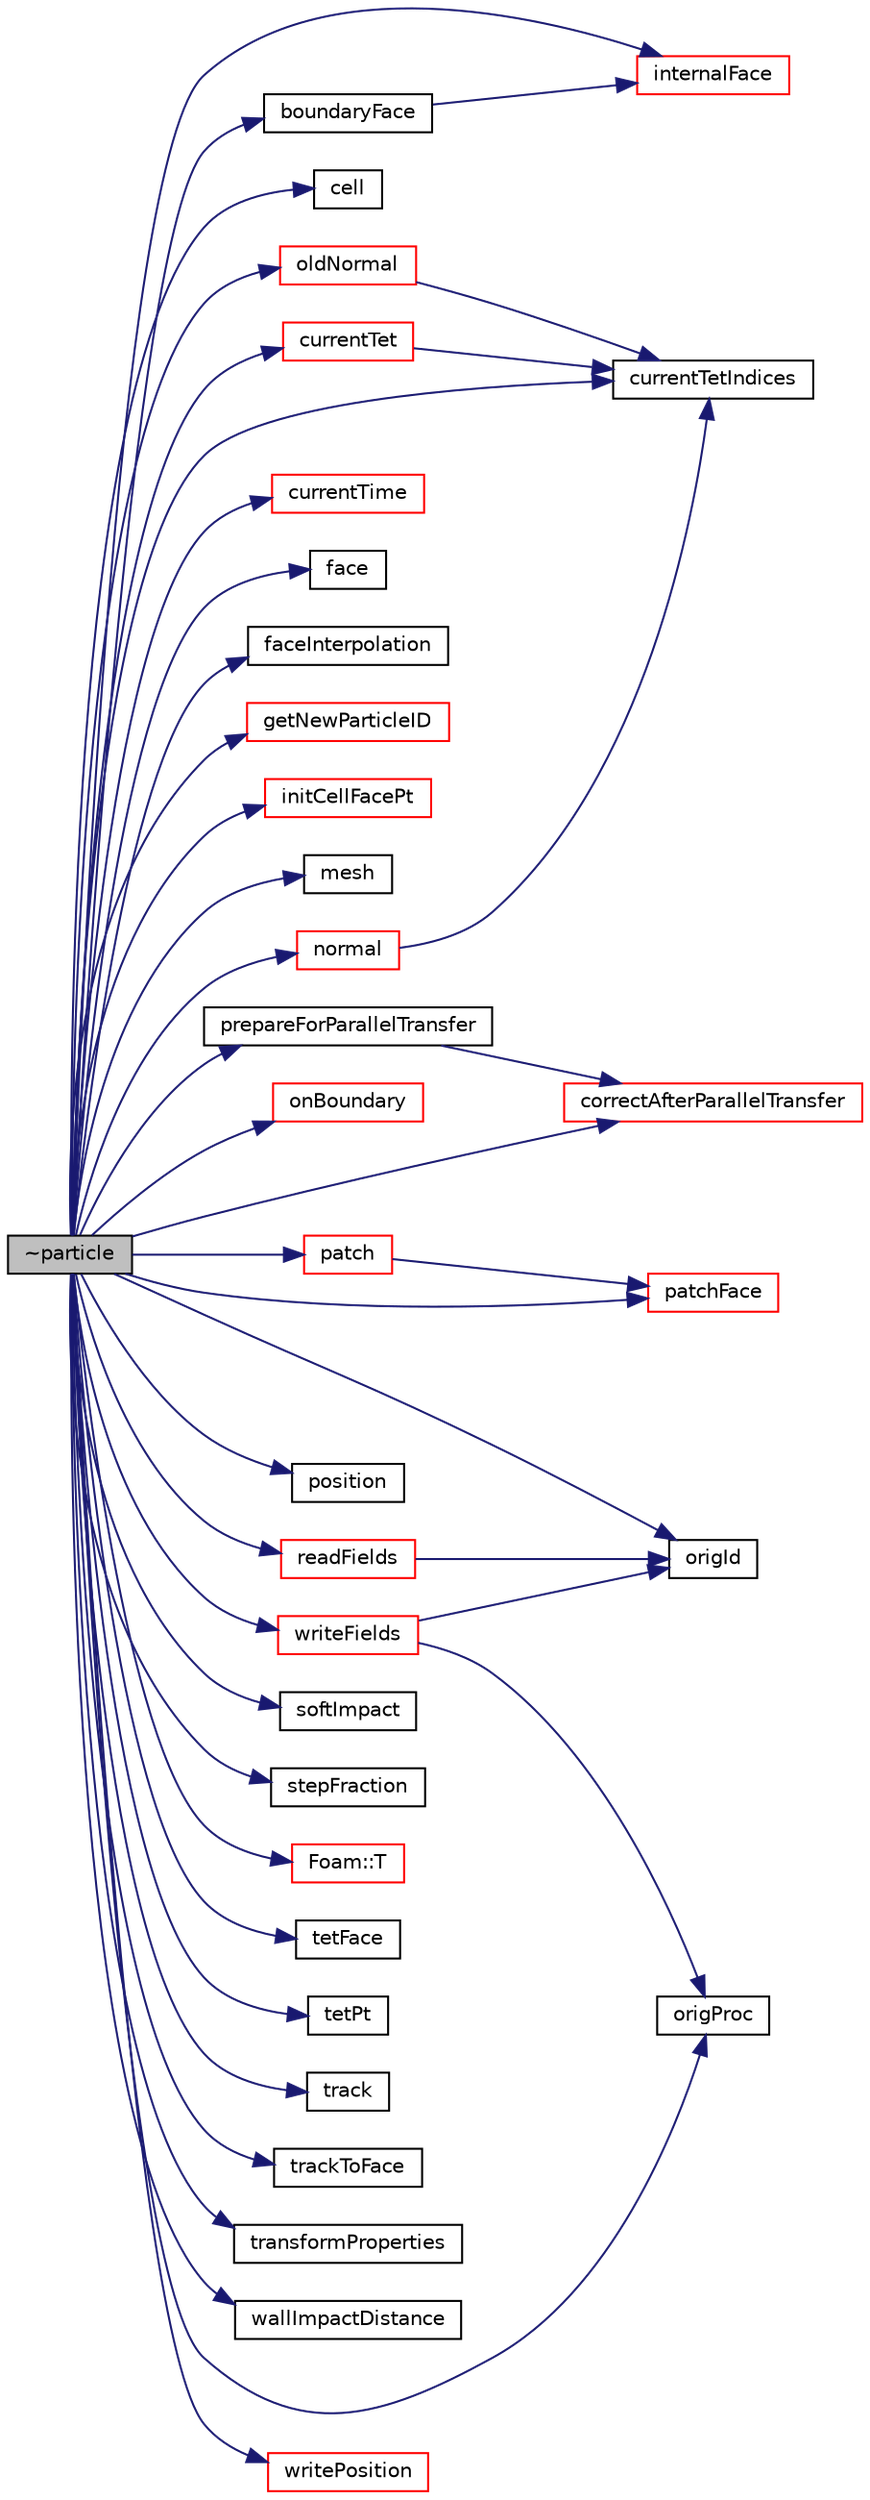 digraph "~particle"
{
  bgcolor="transparent";
  edge [fontname="Helvetica",fontsize="10",labelfontname="Helvetica",labelfontsize="10"];
  node [fontname="Helvetica",fontsize="10",shape=record];
  rankdir="LR";
  Node1 [label="~particle",height=0.2,width=0.4,color="black", fillcolor="grey75", style="filled", fontcolor="black"];
  Node1 -> Node2 [color="midnightblue",fontsize="10",style="solid",fontname="Helvetica"];
  Node2 [label="boundaryFace",height=0.2,width=0.4,color="black",URL="$a01813.html#a2980e4e981915f7546503e7989b75299",tooltip="Is this global face a boundary face? "];
  Node2 -> Node3 [color="midnightblue",fontsize="10",style="solid",fontname="Helvetica"];
  Node3 [label="internalFace",height=0.2,width=0.4,color="red",URL="$a01813.html#aa473e18c91bdf2aec87e06a7fa223e55",tooltip="Is this global face an internal face? "];
  Node1 -> Node4 [color="midnightblue",fontsize="10",style="solid",fontname="Helvetica"];
  Node4 [label="cell",height=0.2,width=0.4,color="black",URL="$a01813.html#a76af53d350b5d41cf5fce540cb6cd06a",tooltip="Return current cell particle is in. "];
  Node1 -> Node5 [color="midnightblue",fontsize="10",style="solid",fontname="Helvetica"];
  Node5 [label="correctAfterParallelTransfer",height=0.2,width=0.4,color="red",URL="$a01813.html#abf3eaa39fbf239fede9c5c4af58c851d",tooltip="Convert processor patch addressing to the global equivalents. "];
  Node1 -> Node6 [color="midnightblue",fontsize="10",style="solid",fontname="Helvetica"];
  Node6 [label="currentTet",height=0.2,width=0.4,color="red",URL="$a01813.html#abf255c0dee628f603584a5f29c157931",tooltip="Return the geometry of the current tet that the. "];
  Node6 -> Node7 [color="midnightblue",fontsize="10",style="solid",fontname="Helvetica"];
  Node7 [label="currentTetIndices",height=0.2,width=0.4,color="black",URL="$a01813.html#a07da1d86986a55bbe7aab9ca7386e5a8",tooltip="Return the indices of the current tet that the. "];
  Node1 -> Node7 [color="midnightblue",fontsize="10",style="solid",fontname="Helvetica"];
  Node1 -> Node8 [color="midnightblue",fontsize="10",style="solid",fontname="Helvetica"];
  Node8 [label="currentTime",height=0.2,width=0.4,color="red",URL="$a01813.html#a5de3377595847156564dedff07667edc",tooltip="Return the particle current time. "];
  Node1 -> Node9 [color="midnightblue",fontsize="10",style="solid",fontname="Helvetica"];
  Node9 [label="face",height=0.2,width=0.4,color="black",URL="$a01813.html#af57761ce2dadfb64ee4c1c62cd990d38",tooltip="Return current face particle is on otherwise -1. "];
  Node1 -> Node10 [color="midnightblue",fontsize="10",style="solid",fontname="Helvetica"];
  Node10 [label="faceInterpolation",height=0.2,width=0.4,color="black",URL="$a01813.html#a00509cb323bc0ca58eb6418fe950a187",tooltip="Return the index of the face to be used in the interpolation. "];
  Node1 -> Node11 [color="midnightblue",fontsize="10",style="solid",fontname="Helvetica"];
  Node11 [label="getNewParticleID",height=0.2,width=0.4,color="red",URL="$a01813.html#acbbf9470e1dfcc104334bdd639611422",tooltip="Get unique particle creation id. "];
  Node1 -> Node12 [color="midnightblue",fontsize="10",style="solid",fontname="Helvetica"];
  Node12 [label="initCellFacePt",height=0.2,width=0.4,color="red",URL="$a01813.html#aa756fad8be2d54822084afae771a1170",tooltip="Check the stored cell value (setting if necessary) and. "];
  Node1 -> Node3 [color="midnightblue",fontsize="10",style="solid",fontname="Helvetica"];
  Node1 -> Node13 [color="midnightblue",fontsize="10",style="solid",fontname="Helvetica"];
  Node13 [label="mesh",height=0.2,width=0.4,color="black",URL="$a01813.html#a98304ea88928a2446ad3fc8d8b94b8ed",tooltip="Return the mesh database. "];
  Node1 -> Node14 [color="midnightblue",fontsize="10",style="solid",fontname="Helvetica"];
  Node14 [label="normal",height=0.2,width=0.4,color="red",URL="$a01813.html#a963c106e06be61ecce2fde38b05b5989",tooltip="Return the normal of the tri on tetFacei_ for the. "];
  Node14 -> Node7 [color="midnightblue",fontsize="10",style="solid",fontname="Helvetica"];
  Node1 -> Node15 [color="midnightblue",fontsize="10",style="solid",fontname="Helvetica"];
  Node15 [label="oldNormal",height=0.2,width=0.4,color="red",URL="$a01813.html#ae41795b0561634f5984d70efef53ab30",tooltip="Return the normal of the tri on tetFacei_ for the. "];
  Node15 -> Node7 [color="midnightblue",fontsize="10",style="solid",fontname="Helvetica"];
  Node1 -> Node16 [color="midnightblue",fontsize="10",style="solid",fontname="Helvetica"];
  Node16 [label="onBoundary",height=0.2,width=0.4,color="red",URL="$a01813.html#a90393f14ee6629a53198dec3e391ce28",tooltip="Is the particle on the boundary/(or outside the domain)? "];
  Node1 -> Node17 [color="midnightblue",fontsize="10",style="solid",fontname="Helvetica"];
  Node17 [label="origId",height=0.2,width=0.4,color="black",URL="$a01813.html#acba14a4e4d811606adbaa738edbd5c47",tooltip="Return const access to the particle id on originating processor. "];
  Node1 -> Node18 [color="midnightblue",fontsize="10",style="solid",fontname="Helvetica"];
  Node18 [label="origProc",height=0.2,width=0.4,color="black",URL="$a01813.html#ab6544fa3cf6b58c2e5c8473146701575",tooltip="Return const access to the originating processor id. "];
  Node1 -> Node19 [color="midnightblue",fontsize="10",style="solid",fontname="Helvetica"];
  Node19 [label="patch",height=0.2,width=0.4,color="red",URL="$a01813.html#a257c13c7f5477eef49d384a5d591f8e3",tooltip="Which patch is particle on. "];
  Node19 -> Node20 [color="midnightblue",fontsize="10",style="solid",fontname="Helvetica"];
  Node20 [label="patchFace",height=0.2,width=0.4,color="red",URL="$a01813.html#a9d01d7f8c02787ba54edb4d8b9588658",tooltip="Which face of this patch is this particle on. "];
  Node1 -> Node20 [color="midnightblue",fontsize="10",style="solid",fontname="Helvetica"];
  Node1 -> Node21 [color="midnightblue",fontsize="10",style="solid",fontname="Helvetica"];
  Node21 [label="position",height=0.2,width=0.4,color="black",URL="$a01813.html#af167c3a382515b6794c6233849beecbb",tooltip="Return current particle position. "];
  Node1 -> Node22 [color="midnightblue",fontsize="10",style="solid",fontname="Helvetica"];
  Node22 [label="prepareForParallelTransfer",height=0.2,width=0.4,color="black",URL="$a01813.html#a2de7dce05c89414a009ee3b42ef429fb",tooltip="Convert global addressing to the processor patch. "];
  Node22 -> Node5 [color="midnightblue",fontsize="10",style="solid",fontname="Helvetica"];
  Node1 -> Node23 [color="midnightblue",fontsize="10",style="solid",fontname="Helvetica"];
  Node23 [label="readFields",height=0.2,width=0.4,color="red",URL="$a01813.html#ae1118a08fed2fe58c47d9142f0f131af",tooltip="Read the fields associated with the owner cloud. "];
  Node23 -> Node17 [color="midnightblue",fontsize="10",style="solid",fontname="Helvetica"];
  Node1 -> Node24 [color="midnightblue",fontsize="10",style="solid",fontname="Helvetica"];
  Node24 [label="softImpact",height=0.2,width=0.4,color="black",URL="$a01813.html#a5e90fdca9272340f6d28542112d244dd",tooltip="Return the impact model to be used, soft or hard (default). "];
  Node1 -> Node25 [color="midnightblue",fontsize="10",style="solid",fontname="Helvetica"];
  Node25 [label="stepFraction",height=0.2,width=0.4,color="black",URL="$a01813.html#a5fbedea62176afaad79bf9bf32578d35",tooltip="Return the fraction of time-step completed. "];
  Node1 -> Node26 [color="midnightblue",fontsize="10",style="solid",fontname="Helvetica"];
  Node26 [label="Foam::T",height=0.2,width=0.4,color="red",URL="$a10974.html#ae57fda0abb14bb0944947c463c6e09d4"];
  Node1 -> Node27 [color="midnightblue",fontsize="10",style="solid",fontname="Helvetica"];
  Node27 [label="tetFace",height=0.2,width=0.4,color="black",URL="$a01813.html#ad3d4f882f7a269830f27a075583348d6",tooltip="Return current tet face particle is in. "];
  Node1 -> Node28 [color="midnightblue",fontsize="10",style="solid",fontname="Helvetica"];
  Node28 [label="tetPt",height=0.2,width=0.4,color="black",URL="$a01813.html#a5fdba4fde37ebaad28b0533896e821de",tooltip="Return current tet face particle is in. "];
  Node1 -> Node29 [color="midnightblue",fontsize="10",style="solid",fontname="Helvetica"];
  Node29 [label="track",height=0.2,width=0.4,color="black",URL="$a01813.html#a472df370cfa5177280dbbff14b332c88",tooltip="Track particle to end of trajectory. "];
  Node1 -> Node30 [color="midnightblue",fontsize="10",style="solid",fontname="Helvetica"];
  Node30 [label="trackToFace",height=0.2,width=0.4,color="black",URL="$a01813.html#aabb055127a8bfdd7c92b88d0697ae8d1",tooltip="Track particle to a given position and returns 1.0 if the. "];
  Node1 -> Node31 [color="midnightblue",fontsize="10",style="solid",fontname="Helvetica"];
  Node31 [label="transformProperties",height=0.2,width=0.4,color="black",URL="$a01813.html#a021e6438cfdab7a29053eb812cda8ea3",tooltip="Transform the physical properties of the particle. "];
  Node1 -> Node32 [color="midnightblue",fontsize="10",style="solid",fontname="Helvetica"];
  Node32 [label="wallImpactDistance",height=0.2,width=0.4,color="black",URL="$a01813.html#a73aee8a46fedc7285603c45bdeab6689",tooltip="The nearest distance to a wall that. "];
  Node1 -> Node33 [color="midnightblue",fontsize="10",style="solid",fontname="Helvetica"];
  Node33 [label="writeFields",height=0.2,width=0.4,color="red",URL="$a01813.html#a906eddb9c2a5710c531a5a57276cc18e",tooltip="Write the fields associated with the owner cloud. "];
  Node33 -> Node18 [color="midnightblue",fontsize="10",style="solid",fontname="Helvetica"];
  Node33 -> Node17 [color="midnightblue",fontsize="10",style="solid",fontname="Helvetica"];
  Node1 -> Node34 [color="midnightblue",fontsize="10",style="solid",fontname="Helvetica"];
  Node34 [label="writePosition",height=0.2,width=0.4,color="red",URL="$a01813.html#a980c915f22505162ae3afa2b46af0455",tooltip="Write the particle position and cell. "];
}
